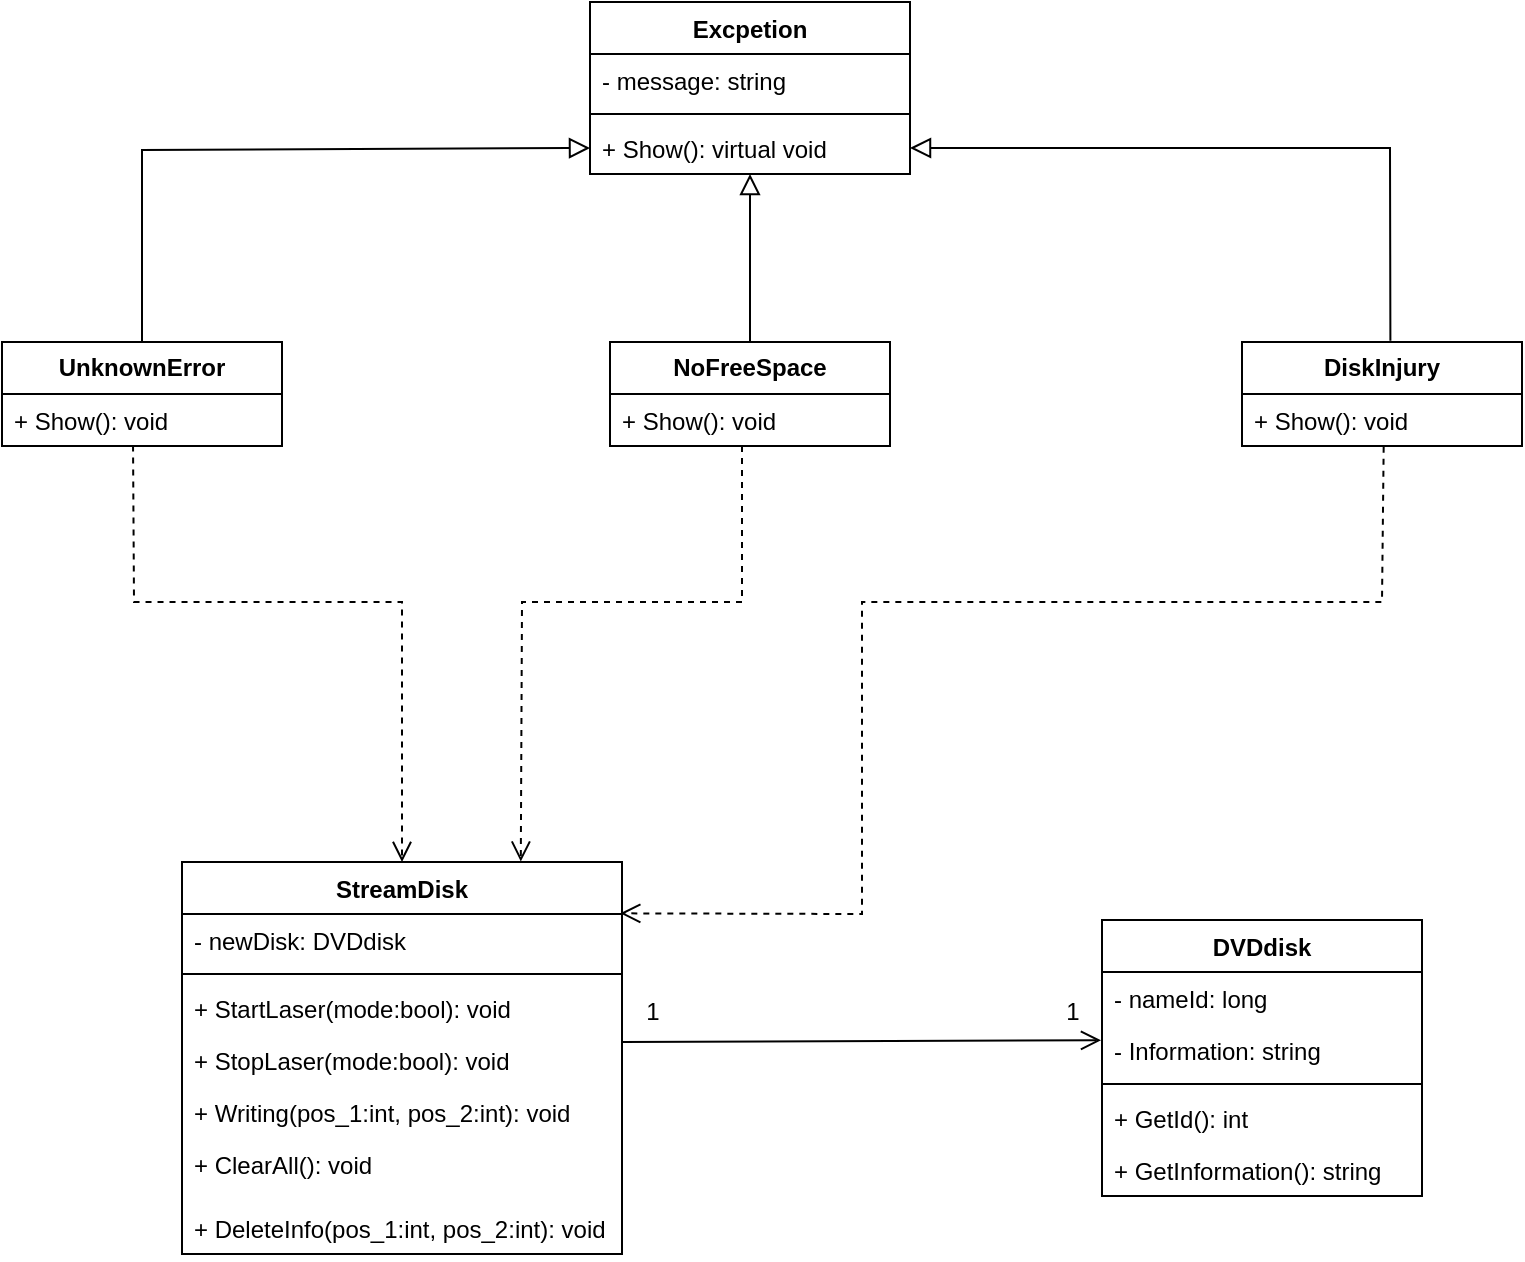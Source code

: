 <mxfile version="21.1.0" type="github">
  <diagram name="Страница 1" id="WF-ytKVYaMYogK4iPMUI">
    <mxGraphModel dx="1195" dy="1806" grid="1" gridSize="10" guides="1" tooltips="1" connect="1" arrows="1" fold="1" page="1" pageScale="1" pageWidth="827" pageHeight="1169" math="0" shadow="0">
      <root>
        <mxCell id="0" />
        <mxCell id="1" parent="0" />
        <mxCell id="6ekMqyJ0q6iRsMbLpRR5-1" value="DVDdisk" style="swimlane;fontStyle=1;align=center;verticalAlign=top;childLayout=stackLayout;horizontal=1;startSize=26;horizontalStack=0;resizeParent=1;resizeParentMax=0;resizeLast=0;collapsible=1;marginBottom=0;whiteSpace=wrap;html=1;" vertex="1" parent="1">
          <mxGeometry x="570" y="219" width="160" height="138" as="geometry" />
        </mxCell>
        <mxCell id="6ekMqyJ0q6iRsMbLpRR5-2" value="- nameId: long" style="text;strokeColor=none;fillColor=none;align=left;verticalAlign=top;spacingLeft=4;spacingRight=4;overflow=hidden;rotatable=0;points=[[0,0.5],[1,0.5]];portConstraint=eastwest;whiteSpace=wrap;html=1;" vertex="1" parent="6ekMqyJ0q6iRsMbLpRR5-1">
          <mxGeometry y="26" width="160" height="26" as="geometry" />
        </mxCell>
        <mxCell id="6ekMqyJ0q6iRsMbLpRR5-8" value="- Information: string" style="text;strokeColor=none;fillColor=none;align=left;verticalAlign=top;spacingLeft=4;spacingRight=4;overflow=hidden;rotatable=0;points=[[0,0.5],[1,0.5]];portConstraint=eastwest;whiteSpace=wrap;html=1;" vertex="1" parent="6ekMqyJ0q6iRsMbLpRR5-1">
          <mxGeometry y="52" width="160" height="26" as="geometry" />
        </mxCell>
        <mxCell id="6ekMqyJ0q6iRsMbLpRR5-3" value="" style="line;strokeWidth=1;fillColor=none;align=left;verticalAlign=middle;spacingTop=-1;spacingLeft=3;spacingRight=3;rotatable=0;labelPosition=right;points=[];portConstraint=eastwest;strokeColor=inherit;" vertex="1" parent="6ekMqyJ0q6iRsMbLpRR5-1">
          <mxGeometry y="78" width="160" height="8" as="geometry" />
        </mxCell>
        <mxCell id="6ekMqyJ0q6iRsMbLpRR5-4" value="+ GetId(): int&amp;nbsp;" style="text;strokeColor=none;fillColor=none;align=left;verticalAlign=top;spacingLeft=4;spacingRight=4;overflow=hidden;rotatable=0;points=[[0,0.5],[1,0.5]];portConstraint=eastwest;whiteSpace=wrap;html=1;" vertex="1" parent="6ekMqyJ0q6iRsMbLpRR5-1">
          <mxGeometry y="86" width="160" height="26" as="geometry" />
        </mxCell>
        <mxCell id="6ekMqyJ0q6iRsMbLpRR5-6" value="+ GetInformation(): string&amp;nbsp;" style="text;strokeColor=none;fillColor=none;align=left;verticalAlign=top;spacingLeft=4;spacingRight=4;overflow=hidden;rotatable=0;points=[[0,0.5],[1,0.5]];portConstraint=eastwest;whiteSpace=wrap;html=1;" vertex="1" parent="6ekMqyJ0q6iRsMbLpRR5-1">
          <mxGeometry y="112" width="160" height="26" as="geometry" />
        </mxCell>
        <mxCell id="6ekMqyJ0q6iRsMbLpRR5-9" value="StreamDisk" style="swimlane;fontStyle=1;align=center;verticalAlign=top;childLayout=stackLayout;horizontal=1;startSize=26;horizontalStack=0;resizeParent=1;resizeParentMax=0;resizeLast=0;collapsible=1;marginBottom=0;whiteSpace=wrap;html=1;" vertex="1" parent="1">
          <mxGeometry x="110" y="190" width="220" height="196" as="geometry" />
        </mxCell>
        <mxCell id="6ekMqyJ0q6iRsMbLpRR5-10" value="- newDisk: DVDdisk" style="text;strokeColor=none;fillColor=none;align=left;verticalAlign=top;spacingLeft=4;spacingRight=4;overflow=hidden;rotatable=0;points=[[0,0.5],[1,0.5]];portConstraint=eastwest;whiteSpace=wrap;html=1;" vertex="1" parent="6ekMqyJ0q6iRsMbLpRR5-9">
          <mxGeometry y="26" width="220" height="26" as="geometry" />
        </mxCell>
        <mxCell id="6ekMqyJ0q6iRsMbLpRR5-11" value="" style="line;strokeWidth=1;fillColor=none;align=left;verticalAlign=middle;spacingTop=-1;spacingLeft=3;spacingRight=3;rotatable=0;labelPosition=right;points=[];portConstraint=eastwest;strokeColor=inherit;" vertex="1" parent="6ekMqyJ0q6iRsMbLpRR5-9">
          <mxGeometry y="52" width="220" height="8" as="geometry" />
        </mxCell>
        <mxCell id="6ekMqyJ0q6iRsMbLpRR5-12" value="+ StartLaser(mode:bool): void" style="text;strokeColor=none;fillColor=none;align=left;verticalAlign=top;spacingLeft=4;spacingRight=4;overflow=hidden;rotatable=0;points=[[0,0.5],[1,0.5]];portConstraint=eastwest;whiteSpace=wrap;html=1;" vertex="1" parent="6ekMqyJ0q6iRsMbLpRR5-9">
          <mxGeometry y="60" width="220" height="26" as="geometry" />
        </mxCell>
        <mxCell id="6ekMqyJ0q6iRsMbLpRR5-13" value="+ StopLaser(mode:bool): void" style="text;strokeColor=none;fillColor=none;align=left;verticalAlign=top;spacingLeft=4;spacingRight=4;overflow=hidden;rotatable=0;points=[[0,0.5],[1,0.5]];portConstraint=eastwest;whiteSpace=wrap;html=1;" vertex="1" parent="6ekMqyJ0q6iRsMbLpRR5-9">
          <mxGeometry y="86" width="220" height="26" as="geometry" />
        </mxCell>
        <mxCell id="6ekMqyJ0q6iRsMbLpRR5-14" value="+ Writing(pos_1:int, pos_2:int): void" style="text;strokeColor=none;fillColor=none;align=left;verticalAlign=top;spacingLeft=4;spacingRight=4;overflow=hidden;rotatable=0;points=[[0,0.5],[1,0.5]];portConstraint=eastwest;whiteSpace=wrap;html=1;" vertex="1" parent="6ekMqyJ0q6iRsMbLpRR5-9">
          <mxGeometry y="112" width="220" height="26" as="geometry" />
        </mxCell>
        <mxCell id="6ekMqyJ0q6iRsMbLpRR5-15" value="+ ClearAll(): void" style="text;strokeColor=none;fillColor=none;align=left;verticalAlign=top;spacingLeft=4;spacingRight=4;overflow=hidden;rotatable=0;points=[[0,0.5],[1,0.5]];portConstraint=eastwest;whiteSpace=wrap;html=1;" vertex="1" parent="6ekMqyJ0q6iRsMbLpRR5-9">
          <mxGeometry y="138" width="220" height="32" as="geometry" />
        </mxCell>
        <mxCell id="6ekMqyJ0q6iRsMbLpRR5-18" value="+ DeleteInfo(pos_1:int, pos_2:int): void" style="text;strokeColor=none;fillColor=none;align=left;verticalAlign=top;spacingLeft=4;spacingRight=4;overflow=hidden;rotatable=0;points=[[0,0.5],[1,0.5]];portConstraint=eastwest;whiteSpace=wrap;html=1;" vertex="1" parent="6ekMqyJ0q6iRsMbLpRR5-9">
          <mxGeometry y="170" width="220" height="26" as="geometry" />
        </mxCell>
        <mxCell id="6ekMqyJ0q6iRsMbLpRR5-46" value="Excpetion" style="swimlane;fontStyle=1;align=center;verticalAlign=top;childLayout=stackLayout;horizontal=1;startSize=26;horizontalStack=0;resizeParent=1;resizeParentMax=0;resizeLast=0;collapsible=1;marginBottom=0;whiteSpace=wrap;html=1;" vertex="1" parent="1">
          <mxGeometry x="314" y="-240" width="160" height="86" as="geometry" />
        </mxCell>
        <mxCell id="6ekMqyJ0q6iRsMbLpRR5-47" value="- message: string" style="text;strokeColor=none;fillColor=none;align=left;verticalAlign=top;spacingLeft=4;spacingRight=4;overflow=hidden;rotatable=0;points=[[0,0.5],[1,0.5]];portConstraint=eastwest;whiteSpace=wrap;html=1;" vertex="1" parent="6ekMqyJ0q6iRsMbLpRR5-46">
          <mxGeometry y="26" width="160" height="26" as="geometry" />
        </mxCell>
        <mxCell id="6ekMqyJ0q6iRsMbLpRR5-48" value="" style="line;strokeWidth=1;fillColor=none;align=left;verticalAlign=middle;spacingTop=-1;spacingLeft=3;spacingRight=3;rotatable=0;labelPosition=right;points=[];portConstraint=eastwest;strokeColor=inherit;" vertex="1" parent="6ekMqyJ0q6iRsMbLpRR5-46">
          <mxGeometry y="52" width="160" height="8" as="geometry" />
        </mxCell>
        <mxCell id="6ekMqyJ0q6iRsMbLpRR5-49" value="+ Show(): virtual void" style="text;strokeColor=none;fillColor=none;align=left;verticalAlign=top;spacingLeft=4;spacingRight=4;overflow=hidden;rotatable=0;points=[[0,0.5],[1,0.5]];portConstraint=eastwest;whiteSpace=wrap;html=1;" vertex="1" parent="6ekMqyJ0q6iRsMbLpRR5-46">
          <mxGeometry y="60" width="160" height="26" as="geometry" />
        </mxCell>
        <mxCell id="6ekMqyJ0q6iRsMbLpRR5-50" value="&lt;b&gt;UnknownError&lt;/b&gt;" style="swimlane;fontStyle=0;childLayout=stackLayout;horizontal=1;startSize=26;fillColor=none;horizontalStack=0;resizeParent=1;resizeParentMax=0;resizeLast=0;collapsible=1;marginBottom=0;whiteSpace=wrap;html=1;" vertex="1" parent="1">
          <mxGeometry x="20" y="-70" width="140" height="52" as="geometry" />
        </mxCell>
        <mxCell id="6ekMqyJ0q6iRsMbLpRR5-51" value="+ Show(): void" style="text;strokeColor=none;fillColor=none;align=left;verticalAlign=top;spacingLeft=4;spacingRight=4;overflow=hidden;rotatable=0;points=[[0,0.5],[1,0.5]];portConstraint=eastwest;whiteSpace=wrap;html=1;" vertex="1" parent="6ekMqyJ0q6iRsMbLpRR5-50">
          <mxGeometry y="26" width="140" height="26" as="geometry" />
        </mxCell>
        <mxCell id="6ekMqyJ0q6iRsMbLpRR5-62" value="&lt;b&gt;DiskInjury&lt;/b&gt;" style="swimlane;fontStyle=0;childLayout=stackLayout;horizontal=1;startSize=26;fillColor=none;horizontalStack=0;resizeParent=1;resizeParentMax=0;resizeLast=0;collapsible=1;marginBottom=0;whiteSpace=wrap;html=1;" vertex="1" parent="1">
          <mxGeometry x="640" y="-70" width="140" height="52" as="geometry" />
        </mxCell>
        <mxCell id="6ekMqyJ0q6iRsMbLpRR5-63" value="+ Show(): void" style="text;strokeColor=none;fillColor=none;align=left;verticalAlign=top;spacingLeft=4;spacingRight=4;overflow=hidden;rotatable=0;points=[[0,0.5],[1,0.5]];portConstraint=eastwest;whiteSpace=wrap;html=1;" vertex="1" parent="6ekMqyJ0q6iRsMbLpRR5-62">
          <mxGeometry y="26" width="140" height="26" as="geometry" />
        </mxCell>
        <mxCell id="6ekMqyJ0q6iRsMbLpRR5-64" value="&lt;b&gt;NoFreeSpace&lt;/b&gt;" style="swimlane;fontStyle=0;childLayout=stackLayout;horizontal=1;startSize=26;fillColor=none;horizontalStack=0;resizeParent=1;resizeParentMax=0;resizeLast=0;collapsible=1;marginBottom=0;whiteSpace=wrap;html=1;" vertex="1" parent="1">
          <mxGeometry x="324" y="-70" width="140" height="52" as="geometry" />
        </mxCell>
        <mxCell id="6ekMqyJ0q6iRsMbLpRR5-65" value="+ Show(): void" style="text;strokeColor=none;fillColor=none;align=left;verticalAlign=top;spacingLeft=4;spacingRight=4;overflow=hidden;rotatable=0;points=[[0,0.5],[1,0.5]];portConstraint=eastwest;whiteSpace=wrap;html=1;" vertex="1" parent="6ekMqyJ0q6iRsMbLpRR5-64">
          <mxGeometry y="26" width="140" height="26" as="geometry" />
        </mxCell>
        <mxCell id="6ekMqyJ0q6iRsMbLpRR5-68" value="" style="endArrow=block;html=1;rounded=0;align=center;verticalAlign=bottom;endFill=0;labelBackgroundColor=none;endSize=8;exitX=0.5;exitY=0;exitDx=0;exitDy=0;" edge="1" parent="1" source="6ekMqyJ0q6iRsMbLpRR5-64" target="6ekMqyJ0q6iRsMbLpRR5-49">
          <mxGeometry y="10" relative="1" as="geometry">
            <mxPoint x="254" y="-120" as="sourcePoint" />
            <mxPoint x="400" y="-160" as="targetPoint" />
            <mxPoint as="offset" />
          </mxGeometry>
        </mxCell>
        <mxCell id="6ekMqyJ0q6iRsMbLpRR5-69" value="" style="resizable=0;html=1;align=center;verticalAlign=top;labelBackgroundColor=none;" connectable="0" vertex="1" parent="6ekMqyJ0q6iRsMbLpRR5-68">
          <mxGeometry relative="1" as="geometry" />
        </mxCell>
        <mxCell id="6ekMqyJ0q6iRsMbLpRR5-70" value="" style="endArrow=block;html=1;rounded=0;align=center;verticalAlign=bottom;endFill=0;labelBackgroundColor=none;endSize=8;exitX=0.53;exitY=-0.012;exitDx=0;exitDy=0;entryX=1;entryY=0.5;entryDx=0;entryDy=0;exitPerimeter=0;" edge="1" parent="1" source="6ekMqyJ0q6iRsMbLpRR5-62" target="6ekMqyJ0q6iRsMbLpRR5-49">
          <mxGeometry y="10" relative="1" as="geometry">
            <mxPoint x="404" y="-60" as="sourcePoint" />
            <mxPoint x="404" y="-144" as="targetPoint" />
            <Array as="points">
              <mxPoint x="714" y="-167" />
            </Array>
            <mxPoint as="offset" />
          </mxGeometry>
        </mxCell>
        <mxCell id="6ekMqyJ0q6iRsMbLpRR5-71" value="" style="resizable=0;html=1;align=center;verticalAlign=top;labelBackgroundColor=none;" connectable="0" vertex="1" parent="6ekMqyJ0q6iRsMbLpRR5-70">
          <mxGeometry relative="1" as="geometry" />
        </mxCell>
        <mxCell id="6ekMqyJ0q6iRsMbLpRR5-72" value="" style="endArrow=block;html=1;rounded=0;align=center;verticalAlign=bottom;endFill=0;labelBackgroundColor=none;endSize=8;exitX=0.5;exitY=0;exitDx=0;exitDy=0;entryX=0;entryY=0.5;entryDx=0;entryDy=0;" edge="1" parent="1" source="6ekMqyJ0q6iRsMbLpRR5-50" target="6ekMqyJ0q6iRsMbLpRR5-49">
          <mxGeometry y="10" relative="1" as="geometry">
            <mxPoint x="80" y="-70" as="sourcePoint" />
            <mxPoint x="-160" y="-166" as="targetPoint" />
            <Array as="points">
              <mxPoint x="90" y="-166" />
            </Array>
            <mxPoint as="offset" />
          </mxGeometry>
        </mxCell>
        <mxCell id="6ekMqyJ0q6iRsMbLpRR5-73" value="" style="resizable=0;html=1;align=center;verticalAlign=top;labelBackgroundColor=none;" connectable="0" vertex="1" parent="6ekMqyJ0q6iRsMbLpRR5-72">
          <mxGeometry relative="1" as="geometry" />
        </mxCell>
        <mxCell id="6ekMqyJ0q6iRsMbLpRR5-74" value="" style="endArrow=open;startArrow=none;endFill=0;startFill=0;endSize=8;html=1;verticalAlign=bottom;labelBackgroundColor=none;strokeWidth=1;rounded=0;entryX=-0.003;entryY=0.313;entryDx=0;entryDy=0;entryPerimeter=0;" edge="1" parent="1" target="6ekMqyJ0q6iRsMbLpRR5-8">
          <mxGeometry width="160" relative="1" as="geometry">
            <mxPoint x="330" y="280" as="sourcePoint" />
            <mxPoint x="550" y="250" as="targetPoint" />
          </mxGeometry>
        </mxCell>
        <mxCell id="6ekMqyJ0q6iRsMbLpRR5-75" value="1" style="text;html=1;align=center;verticalAlign=middle;resizable=0;points=[];autosize=1;strokeColor=none;fillColor=none;" vertex="1" parent="1">
          <mxGeometry x="540" y="250" width="30" height="30" as="geometry" />
        </mxCell>
        <mxCell id="6ekMqyJ0q6iRsMbLpRR5-76" value="1" style="text;html=1;align=center;verticalAlign=middle;resizable=0;points=[];autosize=1;strokeColor=none;fillColor=none;" vertex="1" parent="1">
          <mxGeometry x="330" y="250" width="30" height="30" as="geometry" />
        </mxCell>
        <mxCell id="6ekMqyJ0q6iRsMbLpRR5-77" value="" style="endArrow=open;startArrow=none;endFill=0;startFill=0;endSize=8;html=1;verticalAlign=bottom;dashed=1;labelBackgroundColor=none;rounded=0;exitX=0.468;exitY=0.991;exitDx=0;exitDy=0;exitPerimeter=0;entryX=0.5;entryY=0;entryDx=0;entryDy=0;" edge="1" parent="1" source="6ekMqyJ0q6iRsMbLpRR5-51" target="6ekMqyJ0q6iRsMbLpRR5-9">
          <mxGeometry width="160" relative="1" as="geometry">
            <mxPoint x="390" y="10" as="sourcePoint" />
            <mxPoint x="550" y="10" as="targetPoint" />
            <Array as="points">
              <mxPoint x="86" y="60" />
              <mxPoint x="220" y="60" />
            </Array>
          </mxGeometry>
        </mxCell>
        <mxCell id="6ekMqyJ0q6iRsMbLpRR5-78" value="" style="endArrow=open;startArrow=none;endFill=0;startFill=0;endSize=8;html=1;verticalAlign=bottom;dashed=1;labelBackgroundColor=none;rounded=0;entryX=0.77;entryY=-0.001;entryDx=0;entryDy=0;entryPerimeter=0;" edge="1" parent="1" target="6ekMqyJ0q6iRsMbLpRR5-9">
          <mxGeometry width="160" relative="1" as="geometry">
            <mxPoint x="390" y="-18" as="sourcePoint" />
            <mxPoint x="524" y="190" as="targetPoint" />
            <Array as="points">
              <mxPoint x="390" y="60" />
              <mxPoint x="280" y="60" />
            </Array>
          </mxGeometry>
        </mxCell>
        <mxCell id="6ekMqyJ0q6iRsMbLpRR5-79" value="" style="endArrow=open;startArrow=none;endFill=0;startFill=0;endSize=8;html=1;verticalAlign=bottom;dashed=1;labelBackgroundColor=none;rounded=0;entryX=0.996;entryY=-0.013;entryDx=0;entryDy=0;entryPerimeter=0;exitX=0.506;exitY=1.013;exitDx=0;exitDy=0;exitPerimeter=0;" edge="1" parent="1" source="6ekMqyJ0q6iRsMbLpRR5-63" target="6ekMqyJ0q6iRsMbLpRR5-10">
          <mxGeometry width="160" relative="1" as="geometry">
            <mxPoint x="400" y="-8" as="sourcePoint" />
            <mxPoint x="289" y="200" as="targetPoint" />
            <Array as="points">
              <mxPoint x="710" y="60" />
              <mxPoint x="450" y="60" />
              <mxPoint x="450" y="216" />
            </Array>
          </mxGeometry>
        </mxCell>
      </root>
    </mxGraphModel>
  </diagram>
</mxfile>
